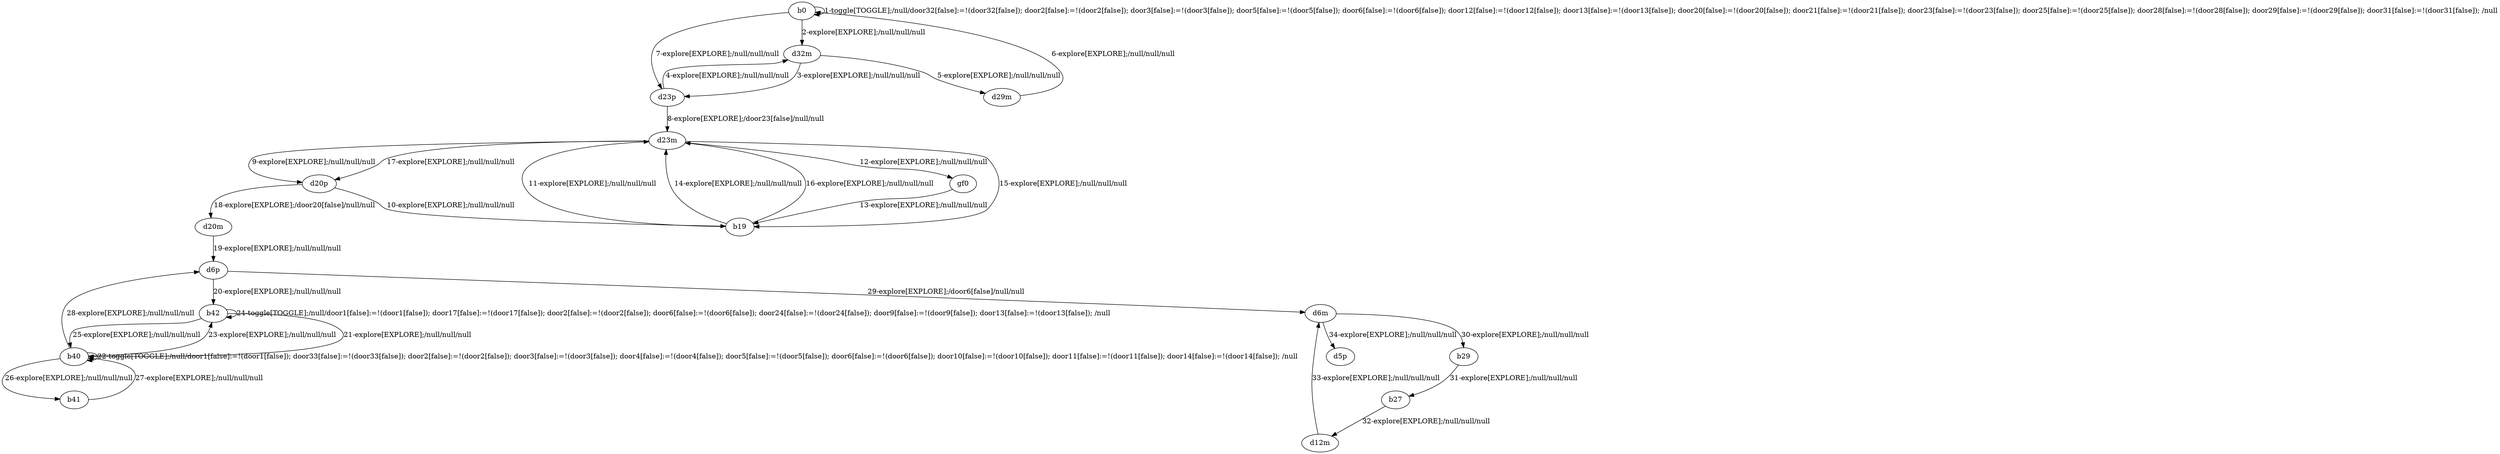 # Total number of goals covered by this test: 5
# b40 --> b41
# d6p --> b42
# d12m --> d6m
# b29 --> b27
# b42 --> b40

digraph g {
"b0" -> "b0" [label = "1-toggle[TOGGLE];/null/door32[false]:=!(door32[false]); door2[false]:=!(door2[false]); door3[false]:=!(door3[false]); door5[false]:=!(door5[false]); door6[false]:=!(door6[false]); door12[false]:=!(door12[false]); door13[false]:=!(door13[false]); door20[false]:=!(door20[false]); door21[false]:=!(door21[false]); door23[false]:=!(door23[false]); door25[false]:=!(door25[false]); door28[false]:=!(door28[false]); door29[false]:=!(door29[false]); door31[false]:=!(door31[false]); /null"];
"b0" -> "d32m" [label = "2-explore[EXPLORE];/null/null/null"];
"d32m" -> "d23p" [label = "3-explore[EXPLORE];/null/null/null"];
"d23p" -> "d32m" [label = "4-explore[EXPLORE];/null/null/null"];
"d32m" -> "d29m" [label = "5-explore[EXPLORE];/null/null/null"];
"d29m" -> "b0" [label = "6-explore[EXPLORE];/null/null/null"];
"b0" -> "d23p" [label = "7-explore[EXPLORE];/null/null/null"];
"d23p" -> "d23m" [label = "8-explore[EXPLORE];/door23[false]/null/null"];
"d23m" -> "d20p" [label = "9-explore[EXPLORE];/null/null/null"];
"d20p" -> "b19" [label = "10-explore[EXPLORE];/null/null/null"];
"b19" -> "d23m" [label = "11-explore[EXPLORE];/null/null/null"];
"d23m" -> "gf0" [label = "12-explore[EXPLORE];/null/null/null"];
"gf0" -> "b19" [label = "13-explore[EXPLORE];/null/null/null"];
"b19" -> "d23m" [label = "14-explore[EXPLORE];/null/null/null"];
"d23m" -> "b19" [label = "15-explore[EXPLORE];/null/null/null"];
"b19" -> "d23m" [label = "16-explore[EXPLORE];/null/null/null"];
"d23m" -> "d20p" [label = "17-explore[EXPLORE];/null/null/null"];
"d20p" -> "d20m" [label = "18-explore[EXPLORE];/door20[false]/null/null"];
"d20m" -> "d6p" [label = "19-explore[EXPLORE];/null/null/null"];
"d6p" -> "b42" [label = "20-explore[EXPLORE];/null/null/null"];
"b42" -> "b40" [label = "21-explore[EXPLORE];/null/null/null"];
"b40" -> "b40" [label = "22-toggle[TOGGLE];/null/door1[false]:=!(door1[false]); door33[false]:=!(door33[false]); door2[false]:=!(door2[false]); door3[false]:=!(door3[false]); door4[false]:=!(door4[false]); door5[false]:=!(door5[false]); door6[false]:=!(door6[false]); door10[false]:=!(door10[false]); door11[false]:=!(door11[false]); door14[false]:=!(door14[false]); /null"];
"b40" -> "b42" [label = "23-explore[EXPLORE];/null/null/null"];
"b42" -> "b42" [label = "24-toggle[TOGGLE];/null/door1[false]:=!(door1[false]); door17[false]:=!(door17[false]); door2[false]:=!(door2[false]); door6[false]:=!(door6[false]); door24[false]:=!(door24[false]); door9[false]:=!(door9[false]); door13[false]:=!(door13[false]); /null"];
"b42" -> "b40" [label = "25-explore[EXPLORE];/null/null/null"];
"b40" -> "b41" [label = "26-explore[EXPLORE];/null/null/null"];
"b41" -> "b40" [label = "27-explore[EXPLORE];/null/null/null"];
"b40" -> "d6p" [label = "28-explore[EXPLORE];/null/null/null"];
"d6p" -> "d6m" [label = "29-explore[EXPLORE];/door6[false]/null/null"];
"d6m" -> "b29" [label = "30-explore[EXPLORE];/null/null/null"];
"b29" -> "b27" [label = "31-explore[EXPLORE];/null/null/null"];
"b27" -> "d12m" [label = "32-explore[EXPLORE];/null/null/null"];
"d12m" -> "d6m" [label = "33-explore[EXPLORE];/null/null/null"];
"d6m" -> "d5p" [label = "34-explore[EXPLORE];/null/null/null"];
}